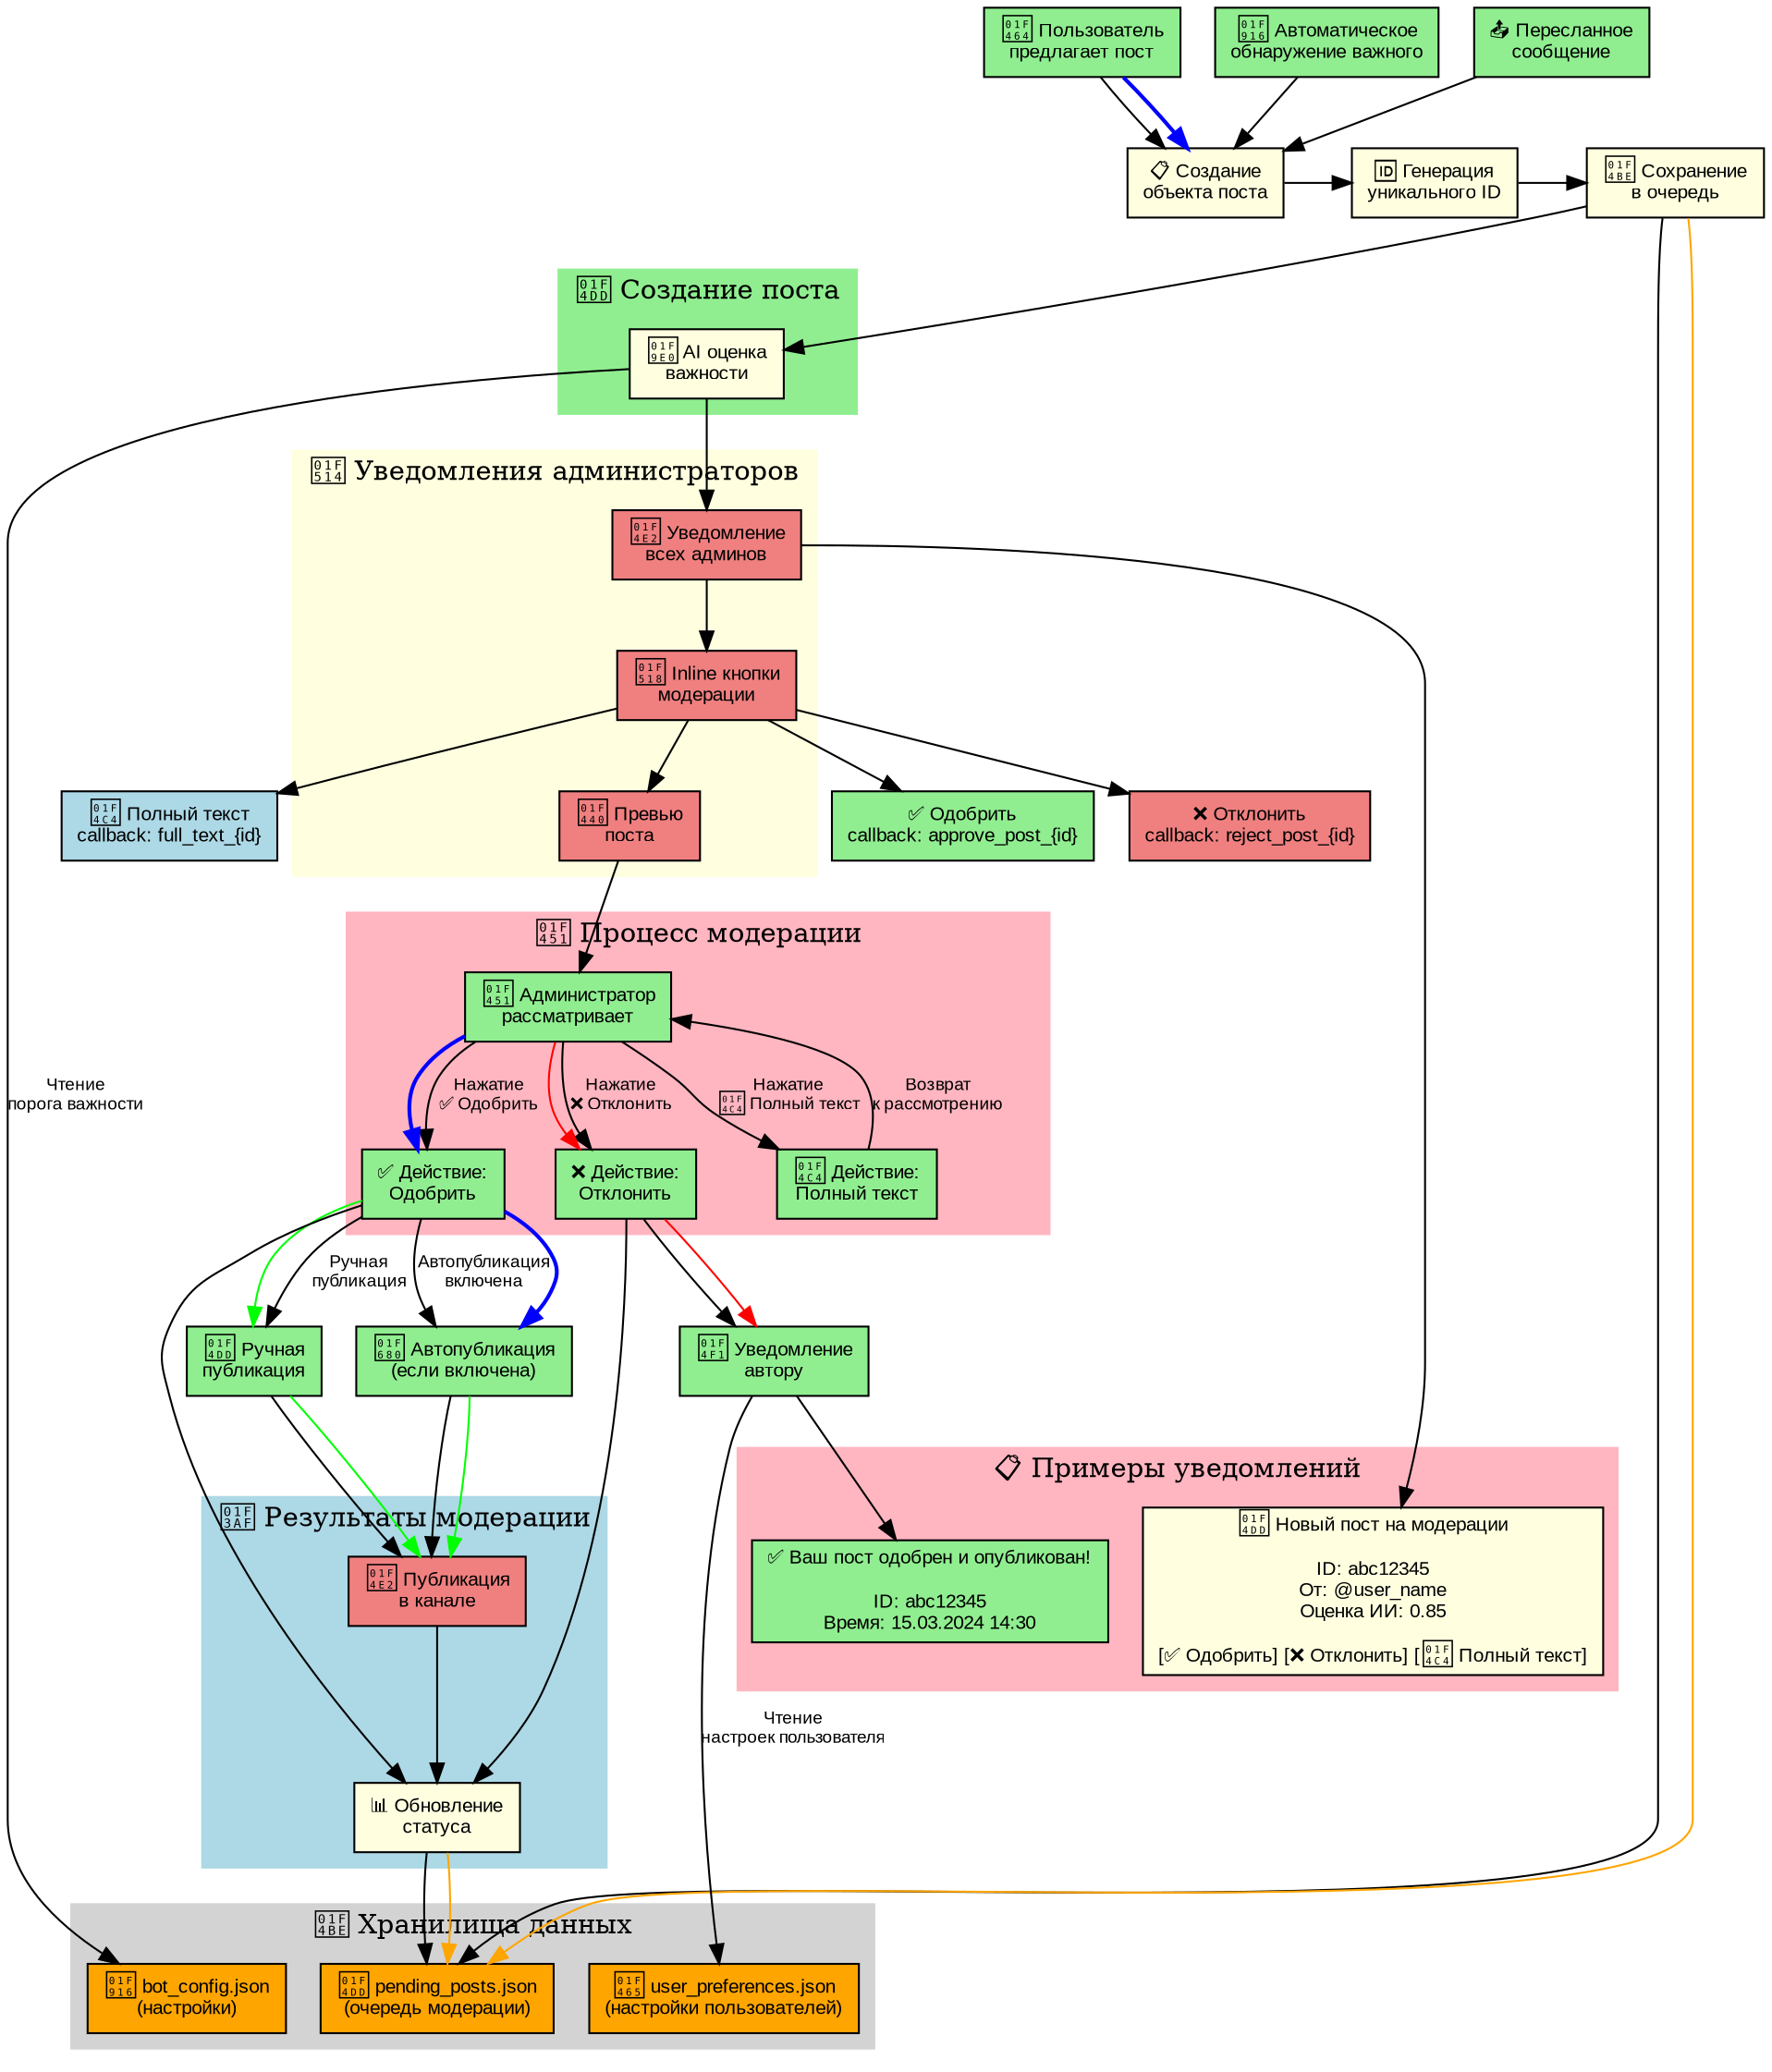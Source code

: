 digraph ModerationFlow {
    // Настройки графа
    rankdir=TB;
    node [shape=box, style=filled, fontname="Arial", fontsize=10];
    edge [fontname="Arial", fontsize=9];
    
    // Начало процесса
    subgraph cluster_start {
        label="🚀 Начало процесса модерации";
        style=filled;
        color=lightblue;
        
        user_submit [label="👤 Пользователь\nпредлагает пост", fillcolor=lightgreen];
        auto_detect [label="🤖 Автоматическое\nобнаружение важного", fillcolor=lightgreen];
        forwarded_message [label="📤 Пересланное\nсообщение", fillcolor=lightgreen];
    }
    
    // Создание поста
    subgraph cluster_post_creation {
        label="📝 Создание поста";
        style=filled;
        color=lightgreen;
        
        create_post [label="📋 Создание\nобъекта поста", fillcolor=lightyellow];
        generate_id [label="🆔 Генерация\nуникального ID", fillcolor=lightyellow];
        save_post [label="💾 Сохранение\nв очередь", fillcolor=lightyellow];
        ai_evaluation [label="🧠 AI оценка\nважности", fillcolor=lightyellow];
    }
    
    // Уведомления администраторов
    subgraph cluster_notifications {
        label="🔔 Уведомления администраторов";
        style=filled;
        color=lightyellow;
        
        notify_admins [label="📢 Уведомление\nвсех админов", fillcolor=lightcoral];
        inline_buttons [label="🔘 Inline кнопки\nмодерации", fillcolor=lightcoral];
        post_preview [label="👀 Превью\nпоста", fillcolor=lightcoral];
    }
    
    // Процесс модерации
    subgraph cluster_moderation {
        label="👑 Процесс модерации";
        style=filled;
        color=lightpink;
        
        admin_review [label="👑 Администратор\nрассматривает", fillcolor=lightgreen];
        approve_action [label="✅ Действие:\nОдобрить", fillcolor=lightgreen];
        reject_action [label="❌ Действие:\nОтклонить", fillcolor=lightgreen];
        full_text_action [label="📄 Действие:\nПолный текст", fillcolor=lightgreen];
    }
    
    // Результаты модерации
    subgraph cluster_results {
        label="🎯 Результаты модерации";
        style=filled;
        color=lightblue;
        
        auto_publish [label="🚀 Автопубликация\n(если включена)", fillcolor=lightgreen];
        manual_publish [label="📝 Ручная\nпубликация", fillcolor=lightgreen];
        publish_channel [label="📢 Публикация\nв канале", fillcolor=lightcoral];
        notify_author [label="📱 Уведомление\nавтору", fillcolor=lightgreen];
        update_status [label="📊 Обновление\nстатуса", fillcolor=lightyellow];
    }
    
    // Хранилища
    subgraph cluster_storage {
        label="💾 Хранилища данных";
        style=filled;
        color=lightgrey;
        
        pending_posts [label="📝 pending_posts.json\n(очередь модерации)", fillcolor=orange];
        bot_config [label="🤖 bot_config.json\n(настройки)", fillcolor=orange];
        user_prefs [label="👥 user_preferences.json\n(настройки пользователей)", fillcolor=orange];
    }
    
    // Связи начала процесса
    user_submit -> create_post;
    auto_detect -> create_post;
    forwarded_message -> create_post;
    
    // Создание поста
    create_post -> generate_id;
    generate_id -> save_post;
    save_post -> ai_evaluation;
    ai_evaluation -> notify_admins;
    
    // Уведомления
    notify_admins -> inline_buttons;
    inline_buttons -> post_preview;
    post_preview -> admin_review;
    
    // Модерация
    admin_review -> approve_action [label="Нажатие\n✅ Одобрить"];
    admin_review -> reject_action [label="Нажатие\n❌ Отклонить"];
    admin_review -> full_text_action [label="Нажатие\n📄 Полный текст"];
    
    full_text_action -> admin_review [label="Возврат\nк рассмотрению"];
    
    // Результаты одобрения
    approve_action -> auto_publish [label="Автопубликация\nвключена"];
    approve_action -> manual_publish [label="Ручная\nпубликация"];
    
    auto_publish -> publish_channel;
    manual_publish -> publish_channel;
    
    // Результаты отклонения
    reject_action -> notify_author;
    
    // Обновление статусов
    approve_action -> update_status;
    reject_action -> update_status;
    publish_channel -> update_status;
    
    // Связи с хранилищами
    save_post -> pending_posts;
    update_status -> pending_posts;
    ai_evaluation -> bot_config [label="Чтение\nпорога важности"];
    notify_author -> user_prefs [label="Чтение\nнастроек пользователя"];
    
    // Детализация inline кнопок
    subgraph cluster_inline_buttons {
        label="🔘 Inline кнопки модерации";
        style=filled;
        color=lightyellow;
        
        approve_button [label="✅ Одобрить\ncallback: approve_post_{id}", fillcolor=lightgreen];
        reject_button [label="❌ Отклонить\ncallback: reject_post_{id}", fillcolor=lightcoral];
        full_text_button [label="📄 Полный текст\ncallback: full_text_{id}", fillcolor=lightblue];
    }
    
    inline_buttons -> approve_button;
    inline_buttons -> reject_button;
    inline_buttons -> full_text_button;
    
    // Примеры уведомлений
    subgraph cluster_examples {
        label="📋 Примеры уведомлений";
        style=filled;
        color=lightpink;
        
        admin_notification [label="📝 Новый пост на модерации\n\nID: abc12345\nОт: @user_name\nОценка ИИ: 0.85\n\n[✅ Одобрить] [❌ Отклонить] [📄 Полный текст]", fillcolor=lightyellow];
        user_notification [label="✅ Ваш пост одобрен и опубликован!\n\nID: abc12345\nВремя: 15.03.2024 14:30", fillcolor=lightgreen];
    }
    
    notify_admins -> admin_notification;
    notify_author -> user_notification;
    
    // Стили для лучшей читаемости
    edge [color=blue, penwidth=2];
    user_submit -> create_post;
    admin_review -> approve_action;
    approve_action -> auto_publish;
    
    edge [color=green, penwidth=1];
    approve_action -> manual_publish;
    auto_publish -> publish_channel;
    manual_publish -> publish_channel;
    
    edge [color=red, penwidth=1];
    admin_review -> reject_action;
    reject_action -> notify_author;
    
    edge [color=orange, penwidth=1];
    save_post -> pending_posts;
    update_status -> pending_posts;
    
    // Группировка по уровням
    {rank=same; user_submit; auto_detect; forwarded_message}
    {rank=same; create_post; generate_id; save_post}
    {rank=same; approve_button; reject_button; full_text_button}
    {rank=same; auto_publish; manual_publish; notify_author}
} 